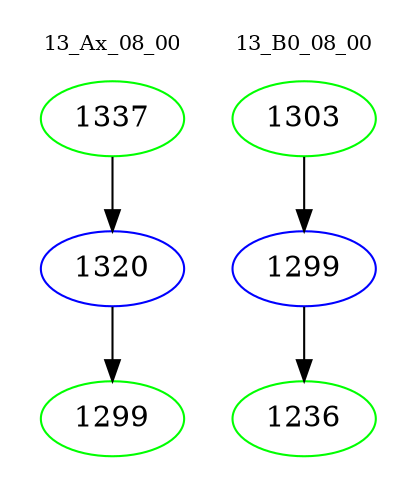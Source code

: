 digraph{
subgraph cluster_0 {
color = white
label = "13_Ax_08_00";
fontsize=10;
T0_1337 [label="1337", color="green"]
T0_1337 -> T0_1320 [color="black"]
T0_1320 [label="1320", color="blue"]
T0_1320 -> T0_1299 [color="black"]
T0_1299 [label="1299", color="green"]
}
subgraph cluster_1 {
color = white
label = "13_B0_08_00";
fontsize=10;
T1_1303 [label="1303", color="green"]
T1_1303 -> T1_1299 [color="black"]
T1_1299 [label="1299", color="blue"]
T1_1299 -> T1_1236 [color="black"]
T1_1236 [label="1236", color="green"]
}
}
